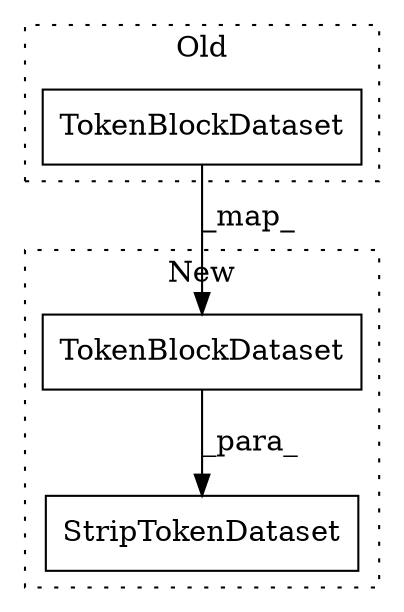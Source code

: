 digraph G {
subgraph cluster0 {
1 [label="TokenBlockDataset" a="32" s="5482,5591" l="18,1" shape="box"];
label = "Old";
style="dotted";
}
subgraph cluster1 {
2 [label="TokenBlockDataset" a="32" s="5539,5648" l="18,1" shape="box"];
3 [label="StripTokenDataset" a="32" s="5521,5678" l="18,1" shape="box"];
label = "New";
style="dotted";
}
1 -> 2 [label="_map_"];
2 -> 3 [label="_para_"];
}